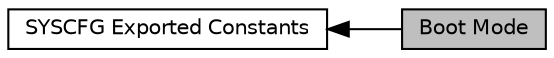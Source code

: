 digraph "Boot Mode"
{
  edge [fontname="Helvetica",fontsize="10",labelfontname="Helvetica",labelfontsize="10"];
  node [fontname="Helvetica",fontsize="10",shape=record];
  rankdir=LR;
  Node0 [label="Boot Mode",height=0.2,width=0.4,color="black", fillcolor="grey75", style="filled", fontcolor="black"];
  Node1 [label="SYSCFG Exported Constants",height=0.2,width=0.4,color="black", fillcolor="white", style="filled",URL="$group___s_y_s_c_f_g___exported___constants.html"];
  Node1->Node0 [shape=plaintext, dir="back", style="solid"];
}
